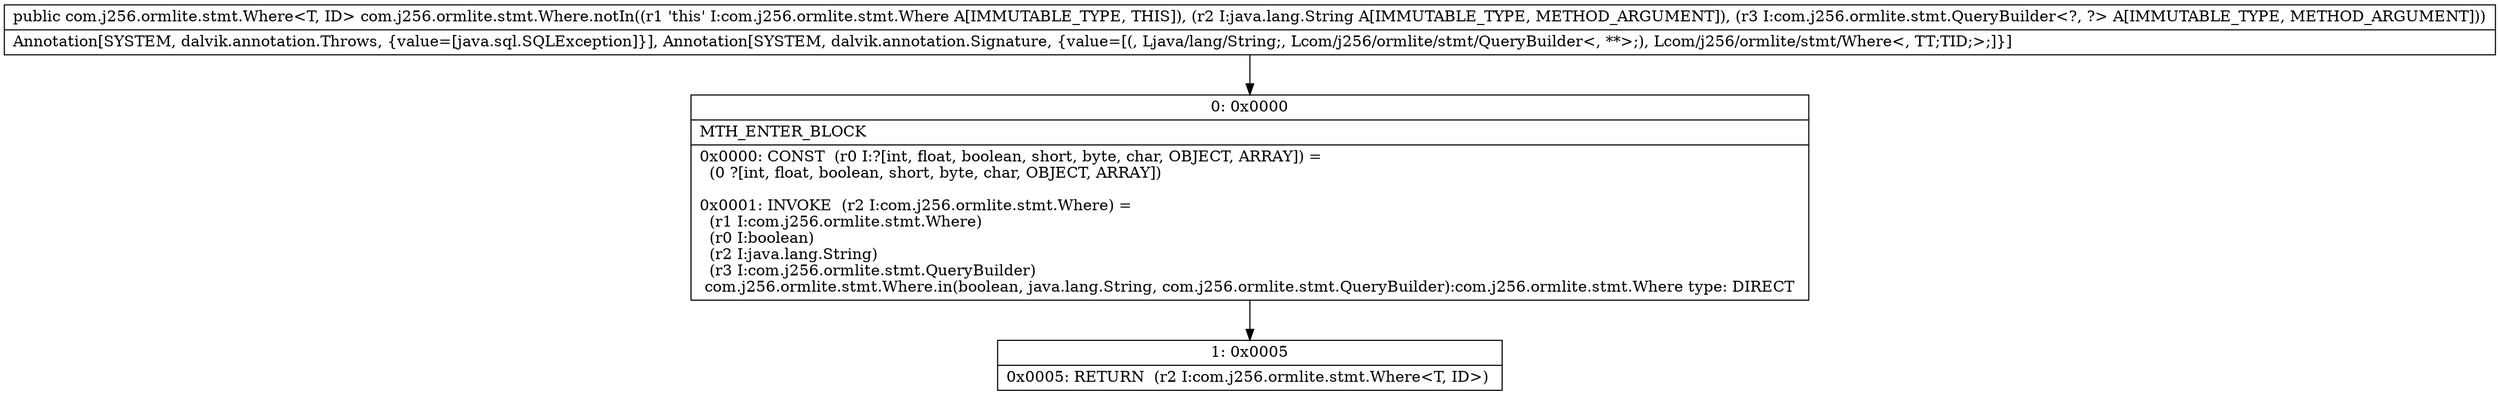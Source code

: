 digraph "CFG forcom.j256.ormlite.stmt.Where.notIn(Ljava\/lang\/String;Lcom\/j256\/ormlite\/stmt\/QueryBuilder;)Lcom\/j256\/ormlite\/stmt\/Where;" {
Node_0 [shape=record,label="{0\:\ 0x0000|MTH_ENTER_BLOCK\l|0x0000: CONST  (r0 I:?[int, float, boolean, short, byte, char, OBJECT, ARRAY]) = \l  (0 ?[int, float, boolean, short, byte, char, OBJECT, ARRAY])\l \l0x0001: INVOKE  (r2 I:com.j256.ormlite.stmt.Where) = \l  (r1 I:com.j256.ormlite.stmt.Where)\l  (r0 I:boolean)\l  (r2 I:java.lang.String)\l  (r3 I:com.j256.ormlite.stmt.QueryBuilder)\l com.j256.ormlite.stmt.Where.in(boolean, java.lang.String, com.j256.ormlite.stmt.QueryBuilder):com.j256.ormlite.stmt.Where type: DIRECT \l}"];
Node_1 [shape=record,label="{1\:\ 0x0005|0x0005: RETURN  (r2 I:com.j256.ormlite.stmt.Where\<T, ID\>) \l}"];
MethodNode[shape=record,label="{public com.j256.ormlite.stmt.Where\<T, ID\> com.j256.ormlite.stmt.Where.notIn((r1 'this' I:com.j256.ormlite.stmt.Where A[IMMUTABLE_TYPE, THIS]), (r2 I:java.lang.String A[IMMUTABLE_TYPE, METHOD_ARGUMENT]), (r3 I:com.j256.ormlite.stmt.QueryBuilder\<?, ?\> A[IMMUTABLE_TYPE, METHOD_ARGUMENT]))  | Annotation[SYSTEM, dalvik.annotation.Throws, \{value=[java.sql.SQLException]\}], Annotation[SYSTEM, dalvik.annotation.Signature, \{value=[(, Ljava\/lang\/String;, Lcom\/j256\/ormlite\/stmt\/QueryBuilder\<, **\>;), Lcom\/j256\/ormlite\/stmt\/Where\<, TT;TID;\>;]\}]\l}"];
MethodNode -> Node_0;
Node_0 -> Node_1;
}

